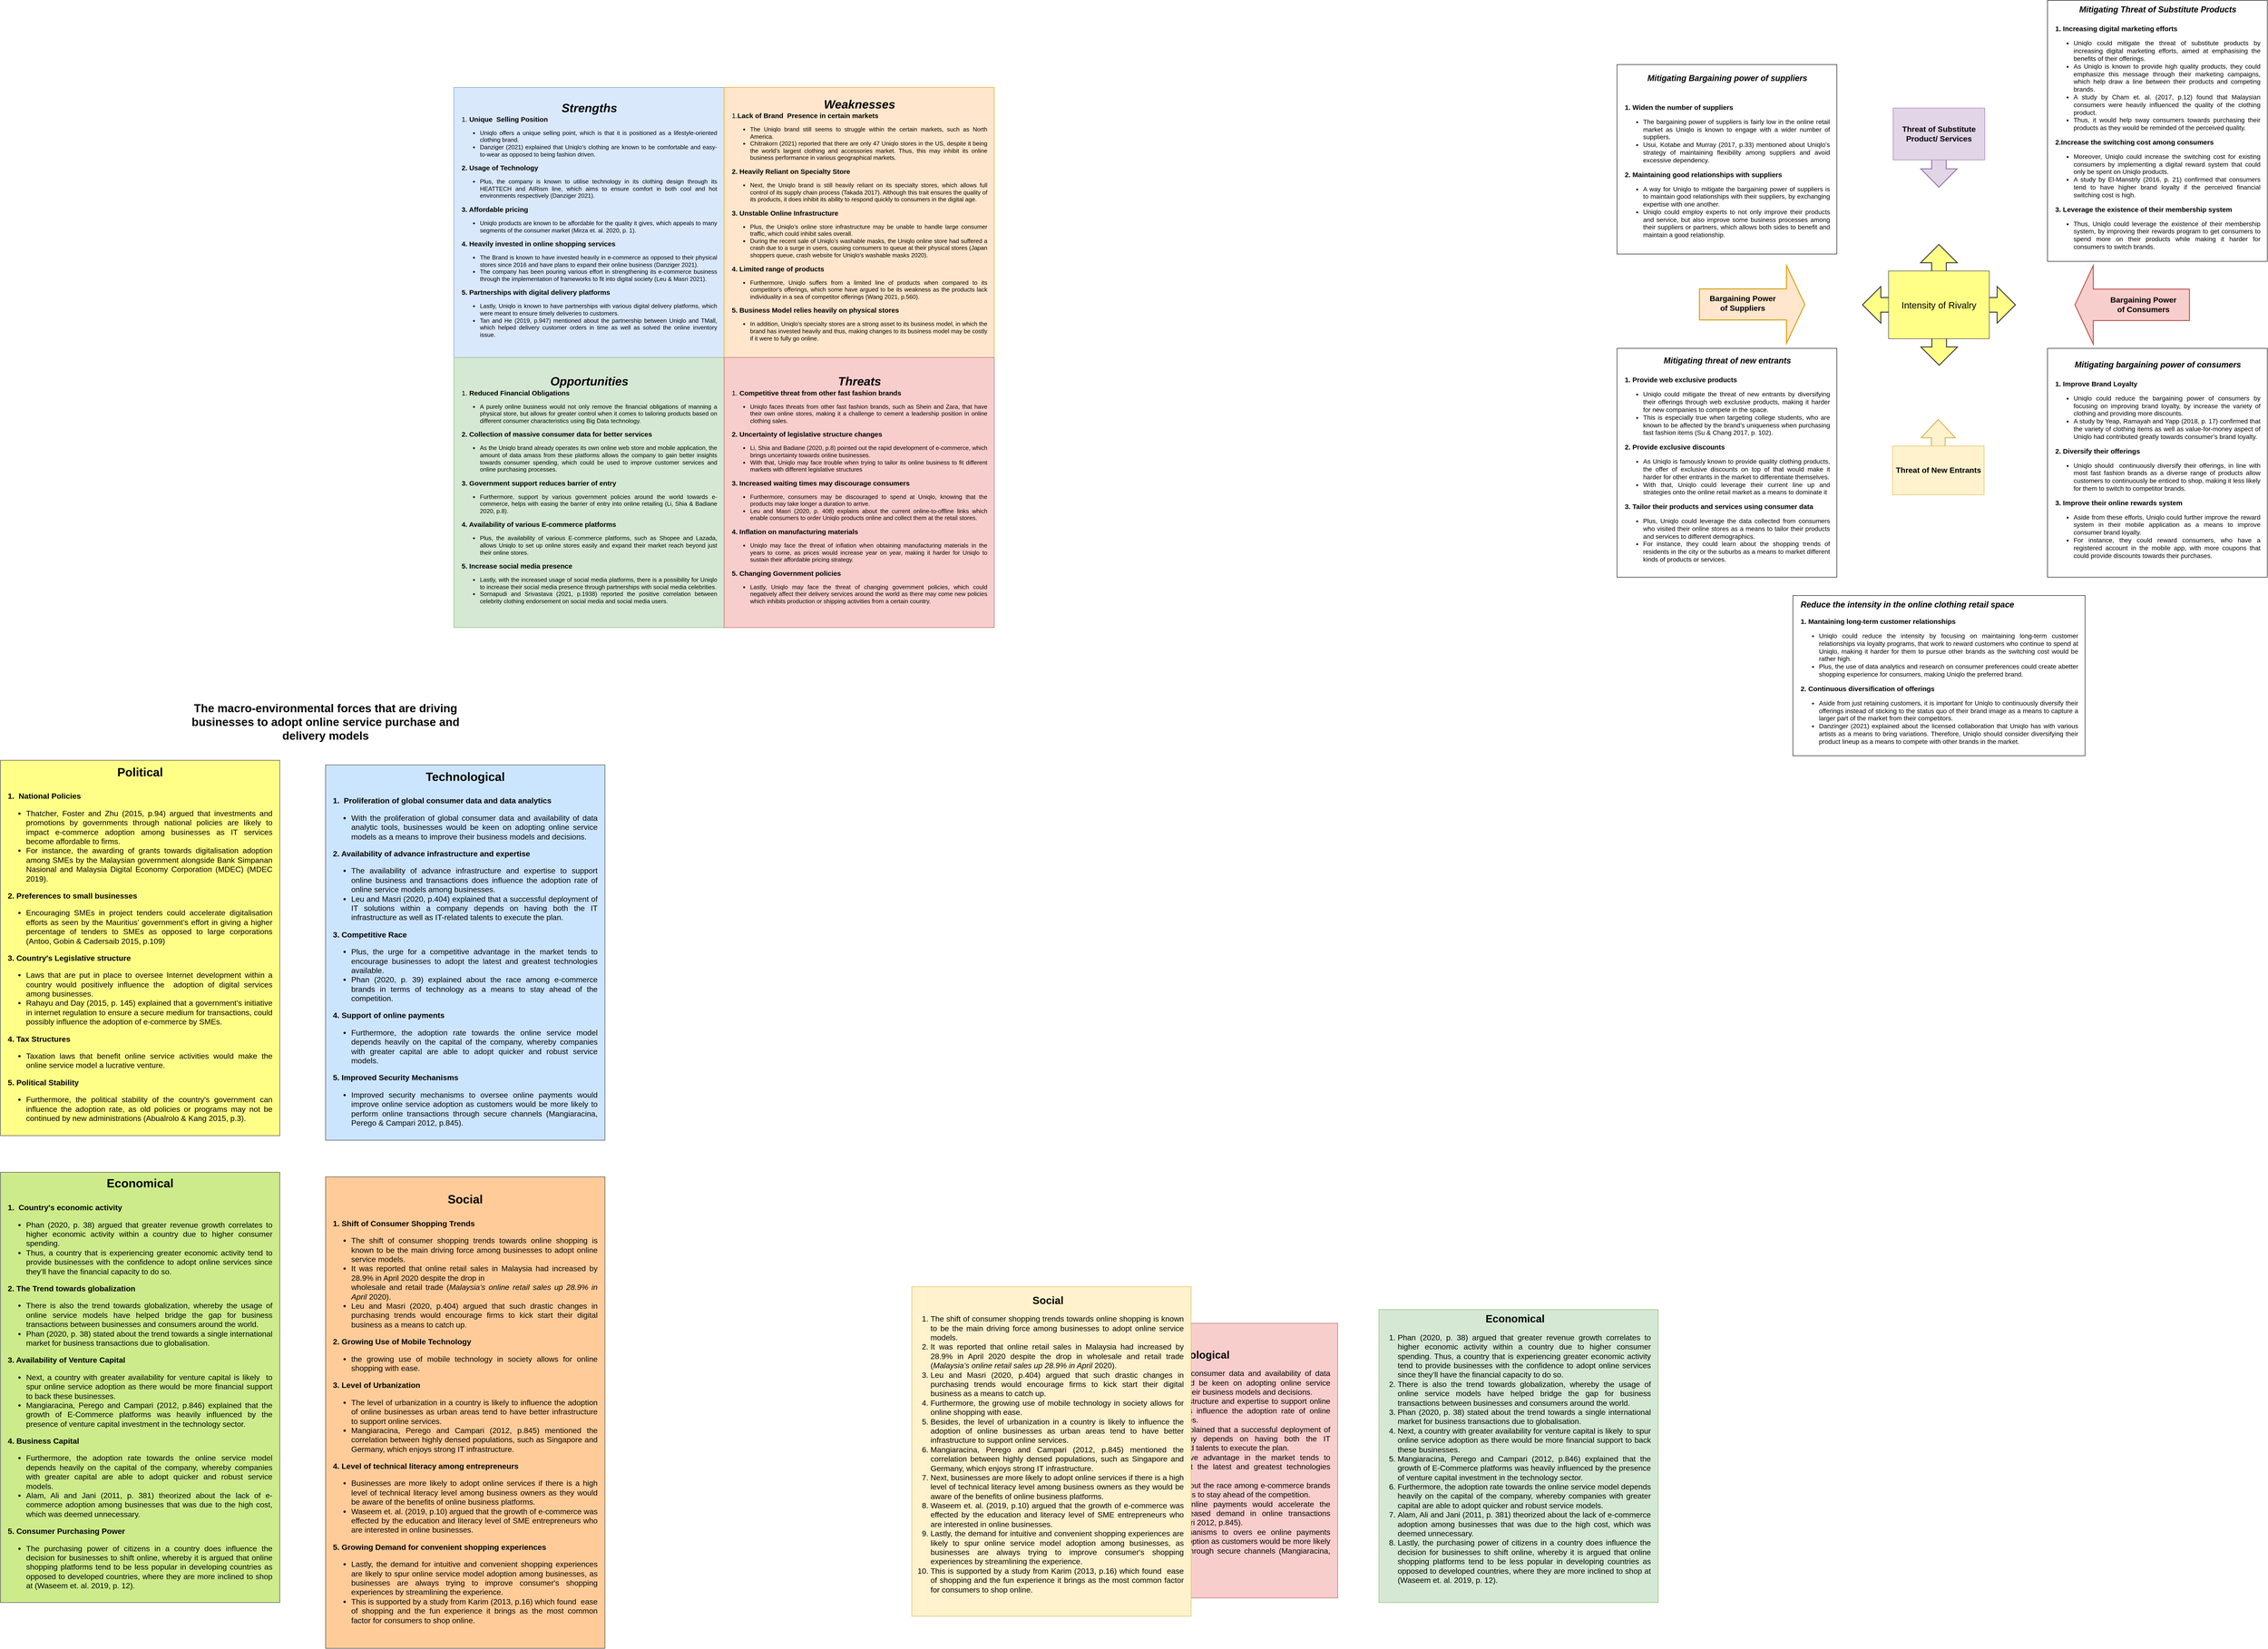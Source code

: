 <mxfile version="15.4.3" type="github">
  <diagram id="UJVtRwwvK5uKVyhLd9jK" name="Page-1">
    <mxGraphModel dx="6718" dy="2596" grid="1" gridSize="10" guides="1" tooltips="1" connect="1" arrows="1" fold="1" page="1" pageScale="1" pageWidth="1169" pageHeight="827" math="0" shadow="0">
      <root>
        <mxCell id="0" />
        <mxCell id="1" parent="0" />
        <mxCell id="DPGvxR9k1o3TNHnTCT3K-7" value="&lt;font style=&quot;font-size: 25px&quot;&gt;&lt;b&gt;&lt;font style=&quot;font-size: 25px&quot;&gt;The macro-environmental forces that are driving businesses to adopt online service purchase and delivery models&lt;/font&gt;&lt;/b&gt;&lt;/font&gt;" style="text;html=1;strokeColor=none;fillColor=none;align=center;verticalAlign=middle;whiteSpace=wrap;rounded=0;" parent="1" vertex="1">
          <mxGeometry x="-1910" y="1730" width="620" height="150" as="geometry" />
        </mxCell>
        <mxCell id="IZx-ZiuW3YyfbtK3Tfff-4" value="&lt;div style=&quot;font-size: 23px&quot; align=&quot;center&quot;&gt;&lt;font style=&quot;font-size: 23px&quot;&gt;&lt;b&gt;&lt;font style=&quot;font-size: 23px&quot;&gt;Technological&lt;/font&gt;&lt;/b&gt;&lt;br&gt;&lt;/font&gt;&lt;/div&gt;&lt;div style=&quot;font-size: 17px&quot; align=&quot;justify&quot;&gt;&lt;ol&gt;&lt;li&gt;With the proliferation of global consumer data and availability of data analytic tools, businesses would be keen on adopting online service models as a means to improve their business models and decisions. &lt;/li&gt;&lt;li&gt;The availability of advance infrastructure and expertise to support online business and transactions does influence the adoption rate of online service models among businesses. &lt;/li&gt;&lt;li&gt;Leu and Masri (2020, p.404) explained that a successful deployment of IT solutions within a company depends on having both the IT infrastructure as well as IT-related talents to execute the plan.&lt;/li&gt;&lt;li&gt;Plus, the urge for a competitive advantage in the market tends to encourage businesses to adopt the latest and greatest technologies available. &lt;/li&gt;&lt;li&gt;Phan (2020, p. 39) explained about the race among e-commerce brands in terms of technology as a means to stay ahead of the competition.&lt;/li&gt;&lt;li&gt;Furthermore, the support of online payments would accelerate the adoption rate due to an increased demand in online transactions (Mangiaracina, Perego &amp;amp; Campari 2012, p.845).&lt;/li&gt;&lt;li&gt;Moreover, better security mechanisms to overs ee online payments would improve online service adoption as customers would be more likely to perform online transactions through secure channels (Mangiaracina, Perego &amp;amp; Campari 2012, p.845).&lt;br&gt;&lt;/li&gt;&lt;/ol&gt;&lt;/div&gt;" style="rounded=0;whiteSpace=wrap;html=1;align=center;fillColor=#f8cecc;strokeColor=#b85450;spacingRight=15;" parent="1" vertex="1">
          <mxGeometry y="3120" width="610" height="600" as="geometry" />
        </mxCell>
        <mxCell id="IZx-ZiuW3YyfbtK3Tfff-5" value="&lt;div align=&quot;center&quot;&gt;&lt;b style=&quot;font-size: 23px&quot;&gt;&lt;font style=&quot;font-size: 23px&quot;&gt;Economical&lt;br&gt;&lt;/font&gt;&lt;/b&gt;&lt;/div&gt;&lt;div style=&quot;font-size: 17px&quot; align=&quot;justify&quot;&gt;&lt;ol&gt;&lt;li&gt;&lt;font style=&quot;font-size: 17px&quot;&gt;&lt;span&gt;Phan (2020, p. 38) argued that greater revenue growth correlates to higher economic activity within a country due to higher consumer spending. Thus, a country that is experiencing greater economic activity tend to provide businesses with the confidence to adopt online services since they’ll have the financial capacity to do so.&amp;nbsp; &lt;br&gt;&lt;/span&gt;&lt;/font&gt;&lt;/li&gt;&lt;li&gt;&lt;font style=&quot;font-size: 17px&quot;&gt;&lt;span&gt;There is also the trend towards globalization, whereby the usage of online service models have helped bridge the gap for business transactions between businesses and consumers around the world.&amp;nbsp;&lt;/span&gt;&lt;/font&gt;&lt;/li&gt;&lt;li&gt;&lt;font style=&quot;font-size: 17px&quot;&gt;&lt;span&gt;&lt;font style=&quot;font-size: 17px&quot;&gt;Phan (2020, p. 38) stated about the trend towards a single international market for business transactions due to globalisation.&amp;nbsp;&lt;/font&gt;&lt;/span&gt;&lt;/font&gt;&lt;/li&gt;&lt;li&gt;&lt;font style=&quot;font-size: 17px&quot;&gt;&lt;span&gt;&lt;font style=&quot;font-size: 17px&quot;&gt;Next, a country with greater availability for venture capital is likely&amp;nbsp; to spur online service adoption as there would be more financial support to back these businesses. &lt;br&gt;&lt;/font&gt;&lt;/span&gt;&lt;/font&gt;&lt;/li&gt;&lt;li&gt;&lt;font style=&quot;font-size: 17px&quot;&gt;&lt;span&gt;&lt;font style=&quot;font-size: 17px&quot;&gt;Mangiaracina, Perego and Campari (2012, p.846) explained that the growth of E-Commerce platforms was heavily influenced by the presence of venture capital investment in the technology sector.&lt;/font&gt;&lt;/span&gt;&lt;/font&gt;&lt;/li&gt;&lt;li&gt;&lt;font style=&quot;font-size: 17px&quot;&gt;&lt;span&gt;&lt;font style=&quot;font-size: 17px&quot;&gt;Furthermore, the adoption rate towards the online service model depends heavily on the capital of the company, whereby companies with greater capital are able to adopt quicker and robust service models.&lt;/font&gt;&lt;/span&gt;&lt;/font&gt;&lt;/li&gt;&lt;li&gt;&lt;font style=&quot;font-size: 17px&quot;&gt;&lt;span&gt;&lt;font style=&quot;font-size: 17px&quot;&gt;Alam, Ali and Jani (2011, p. 381) theorized about the lack of e-commerce adoption among businesses that was due to the high cost, which was deemed unnecessary.&lt;/font&gt;&lt;/span&gt;&lt;/font&gt;&lt;/li&gt;&lt;li&gt;&lt;font style=&quot;font-size: 17px&quot;&gt;&lt;span&gt;&lt;font style=&quot;font-size: 17px&quot;&gt;Lastly, the purchasing power of citizens in a country does influence the decision for businesses to shift online, whereby it is argued that online shopping platforms tend to be less popular in developing countries as opposed to developed countries, where they are more inclined to shop at (Waseem et. al. 2019, p. 12).&lt;br&gt;&lt;/font&gt;&lt;/span&gt;&lt;/font&gt;&lt;/li&gt;&lt;/ol&gt;&lt;/div&gt;&lt;div align=&quot;justify&quot;&gt;&lt;br&gt;&lt;/div&gt;" style="rounded=0;whiteSpace=wrap;html=1;align=center;fillColor=#d5e8d4;strokeColor=#82b366;spacingRight=15;" parent="1" vertex="1">
          <mxGeometry x="700" y="3090" width="610" height="640" as="geometry" />
        </mxCell>
        <mxCell id="IZx-ZiuW3YyfbtK3Tfff-7" value="&lt;div align=&quot;center&quot;&gt;&lt;b style=&quot;font-size: 23px&quot;&gt;&lt;font style=&quot;font-size: 23px&quot;&gt;Social &lt;br&gt;&lt;/font&gt;&lt;/b&gt;&lt;/div&gt;&lt;div style=&quot;font-size: 17px&quot; align=&quot;justify&quot;&gt;&lt;ol&gt;&lt;li&gt;The shift of consumer shopping trends towards online shopping is known to be the main driving force among businesses to adopt online service models. &lt;/li&gt;&lt;li&gt;It was reported that online retail sales in Malaysia had increased by 28.9% in April 2020 despite the drop in wholesale and retail trade (&lt;i&gt;Malaysia’s online retail sales up 28.9% in April&lt;/i&gt; 2020). &lt;/li&gt;&lt;li&gt;Leu and Masri (2020, p.404) argued that such drastic changes in purchasing trends would encourage firms to kick start their digital business as a means to catch up. &lt;/li&gt;&lt;li&gt;Furthermore, the growing use of mobile technology in society allows for online shopping with ease.&lt;/li&gt;&lt;li&gt;Besides, the level of urbanization in a country is likely to influence the adoption of online businesses as urban areas tend to have better infrastructure to support online services.&lt;/li&gt;&lt;li&gt;Mangiaracina, Perego and Campari (2012, p.845) mentioned the correlation between highly densed populations, such as Singapore and Germany, which enjoys strong IT infrastructure.&lt;/li&gt;&lt;li&gt;Next, businesses are more likely to adopt online services if there is a high level of technical literacy level among business owners as they would be aware of the benefits of online business platforms.&lt;/li&gt;&lt;li&gt;Waseem et. al. (2019, p.10) argued that the growth of e-commerce was effected by the education and literacy level of SME entrepreneurs who are interested in online businesses.&lt;/li&gt;&lt;li&gt;Lastly, the demand for intuitive and convenient shopping experiences are likely to spur online service model adoption among businesses, as businesses are always trying to improve consumer&#39;s shopping experiences by streamlining the experience.&lt;/li&gt;&lt;li&gt;This is supported by a study from Karim (2013, p.16) which found&amp;nbsp; ease of shopping and the fun experience it brings as the most common factor for consumers to shop online.&lt;br&gt;&lt;/li&gt;&lt;/ol&gt;&lt;/div&gt;&lt;div align=&quot;justify&quot;&gt;&lt;br&gt;&lt;/div&gt;" style="rounded=0;whiteSpace=wrap;html=1;align=center;fillColor=#fff2cc;strokeColor=#d6b656;verticalAlign=middle;spacingRight=15;" parent="1" vertex="1">
          <mxGeometry x="-320" y="3040" width="610" height="720" as="geometry" />
        </mxCell>
        <mxCell id="IZx-ZiuW3YyfbtK3Tfff-62" value="&lt;div align=&quot;center&quot;&gt;&lt;b&gt;&lt;i&gt;&lt;font style=&quot;font-size: 12px&quot; size=&quot;1&quot;&gt;&lt;span style=&quot;font-size: 18px&quot;&gt;Mitigating Threat of Substitute Products&lt;/span&gt;&lt;/font&gt;&lt;/i&gt;&lt;/b&gt;&lt;/div&gt;&lt;div align=&quot;center&quot;&gt;&lt;b&gt;&lt;i&gt;&lt;font style=&quot;font-size: 12px&quot; size=&quot;1&quot;&gt;&lt;span style=&quot;font-size: 18px&quot;&gt;&lt;br&gt;&lt;/span&gt;&lt;/font&gt;&lt;/i&gt;&lt;/b&gt;&lt;/div&gt;&lt;div style=&quot;font-size: 14px&quot; align=&quot;justify&quot;&gt;&lt;b&gt;&lt;font style=&quot;font-size: 15px&quot;&gt;1. Increasing digital marketing efforts&lt;/font&gt;&lt;/b&gt;&lt;/div&gt;&lt;div style=&quot;font-size: 14px&quot; align=&quot;justify&quot;&gt;&lt;ul&gt;&lt;li&gt;&lt;font style=&quot;font-size: 14px&quot;&gt;Uniqlo could mitigate the threat of substitute products by increasing digital marketing efforts, aimed at emphasising the benefits of their offerings. &lt;br&gt;&lt;/font&gt;&lt;/li&gt;&lt;li&gt;&lt;font style=&quot;font-size: 14px&quot;&gt;As Uniqlo is known to provide high quality products, they could emphasize this message through their marketing campaigns, which help draw a line between their products and competing brands. &lt;/font&gt;&lt;/li&gt;&lt;li&gt;&lt;font style=&quot;font-size: 14px&quot;&gt;A study by Cham et. al. (2017, p.12) found that Malaysian consumers were heavily influenced the quality of the clothing product. &lt;br&gt;&lt;/font&gt;&lt;/li&gt;&lt;li&gt;&lt;font style=&quot;font-size: 14px&quot;&gt;Thus, it would help sway consumers towards purchasing their products as they would be reminded of the perceived quality. &lt;br&gt;&lt;/font&gt;&lt;/li&gt;&lt;/ul&gt;&lt;/div&gt;&lt;div style=&quot;font-size: 14px&quot; align=&quot;justify&quot;&gt;&lt;b&gt;&lt;font style=&quot;font-size: 15px&quot;&gt;2.Increase the switching cost among consumers&lt;/font&gt;&lt;/b&gt;&lt;/div&gt;&lt;div style=&quot;font-size: 14px&quot; align=&quot;justify&quot;&gt;&lt;ul&gt;&lt;li&gt;Moreover, Uniqlo could increase the switching cost for existing consumers by implementing a digital reward system that could only be spent on Uniqlo products.&lt;/li&gt;&lt;li&gt;A study by El-Manstrly (2016, p. 21) confirmed that consumers tend to have higher brand loyalty if the perceived financial switching cost is high. &lt;br&gt;&lt;/li&gt;&lt;/ul&gt;&lt;/div&gt;&lt;div style=&quot;font-size: 14px&quot; align=&quot;justify&quot;&gt;&lt;b&gt;&lt;font style=&quot;font-size: 15px&quot;&gt;3. Leverage the existence of their membership system&lt;/font&gt;&lt;/b&gt;&lt;/div&gt;&lt;div style=&quot;font-size: 14px&quot; align=&quot;justify&quot;&gt;&lt;ul&gt;&lt;li&gt;Thus, Uniqlo could leverage the existence of their membership system, by improving their rewards program to get consumers to spend more on their products while making it harder for consumers to switch brands.&lt;br&gt;&lt;/li&gt;&lt;/ul&gt;&lt;/div&gt;" style="rounded=0;whiteSpace=wrap;html=1;align=left;spacingRight=15;spacingLeft=15;" parent="1" vertex="1">
          <mxGeometry x="2160" y="230" width="480" height="570" as="geometry" />
        </mxCell>
        <mxCell id="IZx-ZiuW3YyfbtK3Tfff-70" value="" style="group" parent="1" vertex="1" connectable="0">
          <mxGeometry x="1823" y="465" width="200" height="170" as="geometry" />
        </mxCell>
        <mxCell id="IZx-ZiuW3YyfbtK3Tfff-39" value="" style="verticalLabelPosition=bottom;verticalAlign=top;html=1;strokeWidth=2;shape=mxgraph.arrows2.arrow;dy=0.6;dx=40;notch=0;rotation=90;fillColor=#e1d5e7;strokeColor=#9673a6;" parent="IZx-ZiuW3YyfbtK3Tfff-70" vertex="1">
          <mxGeometry x="68.75" y="102" width="62.5" height="79.333" as="geometry" />
        </mxCell>
        <mxCell id="IZx-ZiuW3YyfbtK3Tfff-40" value="&lt;b&gt;&lt;font style=&quot;font-size: 17px&quot;&gt;Threat of Substitute Product/ Services&lt;/font&gt;&lt;/b&gt;" style="rounded=0;whiteSpace=wrap;html=1;fillColor=#e1d5e7;strokeColor=#9673a6;" parent="IZx-ZiuW3YyfbtK3Tfff-70" vertex="1">
          <mxGeometry width="200" height="113.333" as="geometry" />
        </mxCell>
        <mxCell id="IZx-ZiuW3YyfbtK3Tfff-71" value="" style="group;rotation=-180;" parent="1" vertex="1" connectable="0">
          <mxGeometry x="1811.5" y="1130" width="223" height="180" as="geometry" />
        </mxCell>
        <mxCell id="h1P-b4SptlQCspGK-LaU-5" value="" style="group" parent="IZx-ZiuW3YyfbtK3Tfff-71" vertex="1" connectable="0">
          <mxGeometry x="10" y="20" width="200" height="160" as="geometry" />
        </mxCell>
        <mxCell id="IZx-ZiuW3YyfbtK3Tfff-72" value="" style="verticalLabelPosition=bottom;verticalAlign=top;html=1;strokeWidth=2;shape=mxgraph.arrows2.arrow;dy=0.6;dx=40;notch=0;rotation=-90;fillColor=#fff2cc;strokeColor=#d6b656;" parent="h1P-b4SptlQCspGK-LaU-5" vertex="1">
          <mxGeometry x="68.75" y="-10.667" width="62.5" height="74.667" as="geometry" />
        </mxCell>
        <mxCell id="IZx-ZiuW3YyfbtK3Tfff-73" value="&lt;b&gt;&lt;font style=&quot;font-size: 17px&quot;&gt;Threat of New Entrants&lt;/font&gt;&lt;/b&gt;" style="rounded=0;whiteSpace=wrap;html=1;rotation=0;fillColor=#fff2cc;strokeColor=#d6b656;" parent="h1P-b4SptlQCspGK-LaU-5" vertex="1">
          <mxGeometry y="53.333" width="200" height="106.667" as="geometry" />
        </mxCell>
        <mxCell id="IZx-ZiuW3YyfbtK3Tfff-77" value="" style="group" parent="1" vertex="1" connectable="0">
          <mxGeometry x="1756" y="763" width="334" height="264" as="geometry" />
        </mxCell>
        <mxCell id="IZx-ZiuW3YyfbtK3Tfff-67" value="" style="verticalLabelPosition=bottom;verticalAlign=top;html=1;strokeWidth=2;shape=mxgraph.arrows2.arrow;dy=0.6;dx=40;notch=0;rotation=-180;fillColor=#ffff88;strokeColor=#36393d;" parent="IZx-ZiuW3YyfbtK3Tfff-77" vertex="1">
          <mxGeometry y="92" width="104" height="80" as="geometry" />
        </mxCell>
        <mxCell id="IZx-ZiuW3YyfbtK3Tfff-66" value="" style="verticalLabelPosition=bottom;verticalAlign=top;html=1;strokeWidth=2;shape=mxgraph.arrows2.arrow;dy=0.6;dx=40;notch=0;rotation=-90;fillColor=#ffff88;strokeColor=#36393d;" parent="IZx-ZiuW3YyfbtK3Tfff-77" vertex="1">
          <mxGeometry x="115" y="12" width="104" height="80" as="geometry" />
        </mxCell>
        <mxCell id="IZx-ZiuW3YyfbtK3Tfff-65" value="" style="verticalLabelPosition=bottom;verticalAlign=top;html=1;strokeWidth=2;shape=mxgraph.arrows2.arrow;dy=0.6;dx=40;notch=0;rotation=0;fillColor=#ffff88;strokeColor=#36393d;" parent="IZx-ZiuW3YyfbtK3Tfff-77" vertex="1">
          <mxGeometry x="230" y="92" width="104" height="80" as="geometry" />
        </mxCell>
        <mxCell id="IZx-ZiuW3YyfbtK3Tfff-58" value="" style="verticalLabelPosition=bottom;verticalAlign=top;html=1;strokeWidth=2;shape=mxgraph.arrows2.arrow;dy=0.6;dx=40;notch=0;rotation=90;fillColor=#ffff88;strokeColor=#36393d;" parent="IZx-ZiuW3YyfbtK3Tfff-77" vertex="1">
          <mxGeometry x="115.5" y="172" width="104" height="80" as="geometry" />
        </mxCell>
        <mxCell id="IZx-ZiuW3YyfbtK3Tfff-38" value="&lt;font style=&quot;font-size: 20px&quot;&gt;Intensity of Rivalry&lt;/font&gt;" style="rounded=0;whiteSpace=wrap;html=1;fillColor=#ffff88;strokeColor=#36393d;" parent="IZx-ZiuW3YyfbtK3Tfff-77" vertex="1">
          <mxGeometry x="57" y="58" width="220" height="148" as="geometry" />
        </mxCell>
        <mxCell id="IZx-ZiuW3YyfbtK3Tfff-80" value="" style="group;" parent="1" vertex="1" connectable="0">
          <mxGeometry x="1400" y="809.06" width="240" height="170.62" as="geometry" />
        </mxCell>
        <mxCell id="IZx-ZiuW3YyfbtK3Tfff-37" value="" style="verticalLabelPosition=bottom;verticalAlign=top;html=1;strokeWidth=2;shape=mxgraph.arrows2.arrow;dy=0.6;dx=40;notch=0;fillColor=#ffe6cc;strokeColor=#d79b00;" parent="IZx-ZiuW3YyfbtK3Tfff-80" vertex="1">
          <mxGeometry width="230" height="170" as="geometry" />
        </mxCell>
        <mxCell id="IZx-ZiuW3YyfbtK3Tfff-46" value="&lt;b&gt;&lt;font style=&quot;font-size: 17px&quot;&gt;Bargaining Power of Suppliers&lt;/font&gt;&lt;/b&gt;" style="text;html=1;strokeColor=none;fillColor=none;align=center;verticalAlign=middle;whiteSpace=wrap;rounded=0;" parent="IZx-ZiuW3YyfbtK3Tfff-80" vertex="1">
          <mxGeometry x="19.17" y="69.55" width="150.83" height="27.14" as="geometry" />
        </mxCell>
        <mxCell id="IZx-ZiuW3YyfbtK3Tfff-90" value="&lt;i&gt;&lt;font style=&quot;font-size: 12px&quot;&gt;&lt;font size=&quot;1&quot;&gt;&lt;b style=&quot;font-size: 18px&quot;&gt;Reduce the intensity in the online clothing retail space&lt;/b&gt;&lt;/font&gt;&lt;/font&gt;&lt;/i&gt;&lt;br&gt;&lt;div style=&quot;font-size: 14px&quot; align=&quot;justify&quot;&gt;&lt;br&gt;&lt;/div&gt;&lt;div style=&quot;font-size: 14px&quot; align=&quot;justify&quot;&gt;&lt;font size=&quot;1&quot;&gt;&lt;b style=&quot;font-size: 15px&quot;&gt;1. Mantaining long-term customer relationships&lt;/b&gt;&lt;/font&gt;&lt;/div&gt;&lt;div style=&quot;font-size: 14px&quot; align=&quot;justify&quot;&gt;&lt;ul&gt;&lt;li&gt;Uniqlo could reduce the intensity by focusing on maintaining long-term customer relationships via loyalty programs, that work to reward customers who continue to spend at Uniqlo, making it harder for them to pursue other brands as the switching cost would be rather high.&lt;/li&gt;&lt;li&gt;Plus, the use of data analytics and research on consumer preferences could create abetter shopping experience for consumers, making Uniqlo the preferred brand.&lt;br&gt;&lt;/li&gt;&lt;/ul&gt;&lt;/div&gt;&lt;div style=&quot;font-size: 15px&quot; align=&quot;justify&quot;&gt;&lt;b&gt;2. Continuous diversification of offerings&lt;/b&gt;&lt;font style=&quot;font-size: 15px&quot;&gt;&lt;span&gt;&lt;br&gt;&lt;/span&gt;&lt;/font&gt;&lt;/div&gt;&lt;div style=&quot;font-size: 14px&quot; align=&quot;justify&quot;&gt;&lt;ul&gt;&lt;li&gt;&lt;font style=&quot;font-size: 14px&quot;&gt;&lt;span&gt;Aside from just retaining customers, it is important for Uniqlo to continuously diversify their offerings instead of sticking to the status quo of their brand image as a means to capture a larger part of the market from their competitors. &lt;/span&gt;&lt;/font&gt;&lt;/li&gt;&lt;li&gt;&lt;font style=&quot;font-size: 14px&quot;&gt;&lt;span&gt;&lt;font style=&quot;font-size: 14px&quot;&gt;&lt;span&gt;Danzinger (2021) explained about the licensed collaboration that Uniqlo has with various artists as a means to bring variations. Therefore, Uniqlo should consider diversifying their product lineup as a means to compete with other brands in the market.&lt;/span&gt;&lt;/font&gt;&lt;/span&gt;&lt;/font&gt;&lt;/li&gt;&lt;/ul&gt;&lt;/div&gt;" style="rounded=0;whiteSpace=wrap;html=1;align=left;spacingRight=15;spacingLeft=15;" parent="1" vertex="1">
          <mxGeometry x="1604" y="1530" width="638" height="350" as="geometry" />
        </mxCell>
        <mxCell id="h1P-b4SptlQCspGK-LaU-4" value="" style="group" parent="1" vertex="1" connectable="0">
          <mxGeometry x="2220.002" y="809.062" width="250" height="171.88" as="geometry" />
        </mxCell>
        <mxCell id="IZx-ZiuW3YyfbtK3Tfff-82" value="" style="verticalLabelPosition=bottom;verticalAlign=top;html=1;strokeWidth=2;shape=mxgraph.arrows2.arrow;dy=0.6;dx=40;notch=0;rotation=-180;fillColor=#f8cecc;strokeColor=#b85450;" parent="h1P-b4SptlQCspGK-LaU-4" vertex="1">
          <mxGeometry width="250" height="171.88" as="geometry" />
        </mxCell>
        <mxCell id="IZx-ZiuW3YyfbtK3Tfff-83" value="&lt;b&gt;&lt;font style=&quot;font-size: 17px&quot;&gt;Bargaining Power of Consumers&lt;/font&gt;&lt;/b&gt;" style="text;html=1;strokeColor=none;fillColor=none;align=center;verticalAlign=middle;whiteSpace=wrap;rounded=0;rotation=0;" parent="h1P-b4SptlQCspGK-LaU-4" vertex="1">
          <mxGeometry x="70" y="71.56" width="159.17" height="28.06" as="geometry" />
        </mxCell>
        <mxCell id="RI5SfNiTsbT4uMfKhP2q-5" value="&lt;div style=&quot;font-size: 17px&quot;&gt;&lt;font style=&quot;font-size: 23px&quot; size=&quot;1&quot;&gt;&lt;b style=&quot;font-size: 26px&quot;&gt;Social&lt;/b&gt;&lt;/font&gt;&lt;/div&gt;&lt;div style=&quot;font-size: 17px&quot;&gt;&lt;font style=&quot;font-size: 23px&quot;&gt;&lt;b&gt;&lt;br&gt;&lt;/b&gt;&lt;/font&gt;&lt;div align=&quot;justify&quot;&gt;&lt;b&gt;1. Shift of Consumer Shopping Trends&lt;/b&gt;&lt;/div&gt;&lt;div align=&quot;justify&quot;&gt;&lt;ul&gt;&lt;li&gt;The shift of consumer shopping trends towards online shopping is known to be the main driving force among businesses to adopt online service models. &lt;/li&gt;&lt;li&gt;It was reported that online retail sales in Malaysia had increased by 28.9% in April 2020 despite the drop in &lt;br&gt;wholesale and retail trade (&lt;i&gt;Malaysia’s online retail sales up 28.9% in April&lt;/i&gt; 2020). &lt;/li&gt;&lt;li&gt;Leu and Masri (2020, p.404) argued that such drastic changes in purchasing trends would encourage firms to kick start their digital business as a means to catch up. &lt;/li&gt;&lt;/ul&gt;&lt;/div&gt;&lt;div align=&quot;justify&quot;&gt;&lt;b&gt;2. Growing Use of Mobile Technology&lt;/b&gt;&lt;/div&gt;&lt;div align=&quot;justify&quot;&gt;&lt;ul&gt;&lt;li&gt; the growing use of mobile technology in society allows for online shopping with ease.&lt;/li&gt;&lt;/ul&gt;&lt;/div&gt;&lt;div align=&quot;justify&quot;&gt;&lt;b&gt;3. Level of Urbanization&lt;/b&gt;&lt;/div&gt;&lt;div align=&quot;justify&quot;&gt;&lt;ul&gt;&lt;li&gt; The level of urbanization in a country is likely to influence the adoption of online businesses as urban areas tend to have better infrastructure to support online services.&lt;/li&gt;&lt;li&gt;Mangiaracina, Perego and Campari (2012, p.845) mentioned the correlation between highly densed populations, such as Singapore and Germany, which enjoys strong IT infrastructure.&lt;/li&gt;&lt;/ul&gt;&lt;/div&gt;&lt;div align=&quot;justify&quot;&gt;&lt;b&gt;4. Level of technical literacy among entrepreneurs&lt;/b&gt;&lt;/div&gt;&lt;div align=&quot;justify&quot;&gt;&lt;ul&gt;&lt;li&gt; Businesses are more likely to adopt online services if there is a high level of technical literacy level among business owners as they would be aware of the benefits of online business platforms.&lt;/li&gt;&lt;li&gt;Waseem et. al. (2019, p.10) argued that the growth of e-commerce was effected by the education and literacy level of SME entrepreneurs who are interested in online businesses.&lt;/li&gt;&lt;/ul&gt;&lt;/div&gt;&lt;div align=&quot;justify&quot;&gt;&lt;b&gt;5. Growing Demand for convenient shopping experiences&lt;/b&gt;&lt;/div&gt;&lt;div align=&quot;justify&quot;&gt;&lt;ul&gt;&lt;li&gt;Lastly, the demand for intuitive and convenient shopping experiences are likely to spur online service model adoption among businesses, as businesses are always trying to improve consumer&#39;s shopping experiences by streamlining the experience.&lt;/li&gt;&lt;li&gt;This is supported by a study from Karim (2013, p.16) which found&amp;nbsp; ease of shopping and the fun experience it brings as the most common factor for consumers to shop online.&lt;/li&gt;&lt;/ul&gt;&lt;/div&gt;&lt;/div&gt;" style="rounded=0;whiteSpace=wrap;html=1;align=center;fillColor=#ffcc99;strokeColor=#36393d;spacingRight=15;shadow=0;sketch=0;glass=0;spacingLeft=15;" vertex="1" parent="1">
          <mxGeometry x="-1600" y="2800" width="610" height="1030" as="geometry" />
        </mxCell>
        <mxCell id="RI5SfNiTsbT4uMfKhP2q-6" value="&lt;div style=&quot;font-size: 17px&quot;&gt;&lt;font style=&quot;font-size: 23px&quot; size=&quot;1&quot;&gt;&lt;b style=&quot;font-size: 26px&quot;&gt;Political&lt;/b&gt;&lt;/font&gt;&lt;/div&gt;&lt;div style=&quot;font-size: 17px&quot;&gt;&lt;font style=&quot;font-size: 23px&quot;&gt;&lt;b&gt;&lt;br&gt;&lt;/b&gt;&lt;/font&gt;&lt;div align=&quot;justify&quot;&gt;&lt;b&gt;1.&amp;nbsp;&lt;/b&gt;&lt;font style=&quot;font-size: 17px&quot;&gt; &lt;b&gt;National Policies&lt;/b&gt;&lt;/font&gt;&lt;/div&gt;&lt;div align=&quot;justify&quot;&gt;&lt;ul&gt;&lt;li&gt;&lt;font style=&quot;font-size: 17px&quot;&gt;&lt;font style=&quot;font-size: 17px&quot;&gt;Thatcher, Foster and Zhu (2015, p.94) argued that investments and promotions by governments through national policies are likely to impact e-commerce adoption among businesses as IT services become affordable to firms. &lt;/font&gt;&lt;/font&gt;&lt;/li&gt;&lt;li&gt;&lt;font style=&quot;font-size: 17px&quot;&gt;&lt;font style=&quot;font-size: 17px&quot;&gt;&lt;font style=&quot;font-size: 17px&quot;&gt;For instance, the awarding of grants towards digitalisation adoption among SMEs by the Malaysian government alongside Bank Simpanan Nasional and Malaysia Digital Economy Corporation (MDEC) (MDEC 2019). &lt;/font&gt;&lt;/font&gt;&lt;/font&gt;&lt;/li&gt;&lt;/ul&gt;&lt;/div&gt;&lt;div align=&quot;justify&quot;&gt;&lt;b&gt;2. &lt;/b&gt;&lt;b&gt;&lt;font style=&quot;font-size: 17px&quot;&gt;Preferences to small businesses&lt;/font&gt;&lt;font style=&quot;font-size: 17px&quot;&gt;&lt;br&gt;&lt;/font&gt;&lt;/b&gt;&lt;/div&gt;&lt;div align=&quot;justify&quot;&gt;&lt;ul&gt;&lt;li&gt;&lt;font style=&quot;font-size: 17px&quot;&gt;Encouraging SMEs in project tenders could accelerate digitalisation efforts as seen by the Mauritius’ government’s effort in giving a higher percentage of tenders to SMEs as opposed to large corporations (Antoo, Gobin &amp;amp; Cadersaib 2015, p.109)&lt;/font&gt;&lt;/li&gt;&lt;/ul&gt;&lt;/div&gt;&lt;div align=&quot;justify&quot;&gt;&lt;b&gt;3. &lt;/b&gt;&lt;b&gt;&lt;font style=&quot;font-size: 17px&quot;&gt;Country&#39;s Legislative structure&lt;/font&gt;&lt;/b&gt;&lt;/div&gt;&lt;div align=&quot;justify&quot;&gt;&lt;ul&gt;&lt;li&gt;&lt;font style=&quot;font-size: 17px&quot;&gt; Laws that are put in place to oversee Internet development within a country would positively influence the&amp;nbsp; adoption of digital services among businesses. &lt;br&gt;&lt;/font&gt;&lt;/li&gt;&lt;li&gt;&lt;font style=&quot;font-size: 17px&quot;&gt;Rahayu and Day (2015, p. 145) explained that a government’s initiative in internet regulation to ensure a secure medium for transactions, could possibly influence the adoption of e-commerce by SMEs. &lt;/font&gt;&lt;/li&gt;&lt;/ul&gt;&lt;/div&gt;&lt;div align=&quot;justify&quot;&gt;&lt;b&gt;4.&lt;/b&gt;&lt;b&gt;&lt;font style=&quot;font-size: 17px&quot;&gt; Tax Structures&lt;/font&gt;&lt;/b&gt;&lt;/div&gt;&lt;div align=&quot;justify&quot;&gt;&lt;ul&gt;&lt;li&gt;Taxation laws that benefit online service activities would make the online service model a lucrative venture.&lt;/li&gt;&lt;/ul&gt;&lt;/div&gt;&lt;div align=&quot;justify&quot;&gt;&lt;b&gt;5. &lt;/b&gt;&lt;b&gt;&lt;font style=&quot;font-size: 17px&quot;&gt;Political Stability&lt;/font&gt;&lt;/b&gt;&lt;/div&gt;&lt;div align=&quot;justify&quot;&gt;&lt;ul&gt;&lt;li&gt;&lt;font style=&quot;font-size: 17px&quot;&gt;&lt;font style=&quot;font-size: 17px&quot;&gt;Furthermore, the political stability of the country&#39;s government can influence the adoption rate, as old policies or programs may not be continued by new administrations (Abualrolo &amp;amp; Kang 2015, p.3).&lt;/font&gt;&lt;/font&gt;&lt;/li&gt;&lt;/ul&gt;&lt;/div&gt;&lt;/div&gt;" style="rounded=0;whiteSpace=wrap;html=1;align=center;fillColor=#ffff88;strokeColor=#36393d;spacingRight=15;shadow=0;sketch=0;glass=0;spacingLeft=15;" vertex="1" parent="1">
          <mxGeometry x="-2310" y="1890" width="610" height="820" as="geometry" />
        </mxCell>
        <mxCell id="RI5SfNiTsbT4uMfKhP2q-7" value="&lt;div style=&quot;font-size: 26px&quot;&gt;&lt;font style=&quot;font-size: 26px&quot;&gt;&lt;b&gt;Technological&lt;/b&gt;&lt;/font&gt;&lt;/div&gt;&lt;div style=&quot;font-size: 17px&quot;&gt;&lt;font style=&quot;font-size: 23px&quot;&gt;&lt;b&gt;&lt;br&gt;&lt;/b&gt;&lt;/font&gt;&lt;div align=&quot;justify&quot;&gt;&lt;b&gt;1.&amp;nbsp;&lt;font style=&quot;font-size: 17px&quot;&gt; &lt;/font&gt;Proliferation of global consumer data and data analytics&lt;/b&gt;&lt;/div&gt;&lt;div align=&quot;justify&quot;&gt;&lt;ul&gt;&lt;li&gt;With the proliferation of global consumer data and availability of data analytic tools, businesses would be keen on adopting online service models as a means to improve their business models and decisions.&lt;br&gt;&lt;/li&gt;&lt;/ul&gt;&lt;/div&gt;&lt;div align=&quot;justify&quot;&gt;&lt;b&gt;2. Availability of advance infrastructure and expertise&lt;/b&gt;&lt;/div&gt;&lt;div align=&quot;justify&quot;&gt;&lt;ul&gt;&lt;li&gt;&lt;font style=&quot;font-size: 17px&quot;&gt;The availability of advance infrastructure and expertise to support online business and transactions does influence the adoption rate of online service models among businesses.&lt;/font&gt;&lt;/li&gt;&lt;li&gt;&lt;font style=&quot;font-size: 17px&quot;&gt;Leu and Masri (2020, p.404) explained that a successful deployment of IT solutions within a company depends on having both the IT infrastructure as well as IT-related talents to execute the plan.&lt;/font&gt;&lt;/li&gt;&lt;/ul&gt;&lt;/div&gt;&lt;div align=&quot;justify&quot;&gt;&lt;b&gt;3. &lt;font style=&quot;font-size: 17px&quot;&gt;Competitive Race&lt;/font&gt;&lt;/b&gt;&lt;font style=&quot;font-size: 17px&quot;&gt;&lt;br&gt;&lt;/font&gt;&lt;/div&gt;&lt;div align=&quot;justify&quot;&gt;&lt;ul&gt;&lt;li&gt;Plus, the urge for a competitive advantage in the market tends to encourage businesses to adopt the latest and greatest technologies available.&lt;/li&gt;&lt;li&gt;Phan (2020, p. 39) explained about the race among e-commerce brands in terms of technology as a means to stay ahead of the competition.&lt;br&gt;&lt;/li&gt;&lt;/ul&gt;&lt;/div&gt;&lt;div align=&quot;justify&quot;&gt;&lt;b&gt;4.&lt;font style=&quot;font-size: 17px&quot;&gt; &lt;/font&gt;Support of online payments&lt;/b&gt;&lt;/div&gt;&lt;div align=&quot;justify&quot;&gt;&lt;ul&gt;&lt;li&gt;Furthermore, the adoption rate towards the online service model depends heavily on the capital of the company, whereby companies with greater capital are able to adopt quicker and robust service models.&lt;br&gt;&lt;/li&gt;&lt;/ul&gt;&lt;/div&gt;&lt;div align=&quot;justify&quot;&gt;&lt;b&gt;5. &lt;font style=&quot;font-size: 17px&quot;&gt;Improved Security Mechanisms&lt;/font&gt;&lt;/b&gt;&lt;/div&gt;&lt;div align=&quot;justify&quot;&gt;&lt;ul&gt;&lt;li&gt;Improved security mechanisms to oversee online payments would improve online service adoption as customers would be more likely to perform online transactions through secure channels (Mangiaracina, Perego &amp;amp; Campari 2012, p.845).&lt;br&gt;&lt;/li&gt;&lt;/ul&gt;&lt;/div&gt;&lt;/div&gt;" style="rounded=0;whiteSpace=wrap;html=1;align=center;fillColor=#cce5ff;strokeColor=#36393d;spacingRight=15;shadow=0;sketch=0;glass=0;spacingLeft=15;" vertex="1" parent="1">
          <mxGeometry x="-1600" y="1900" width="610" height="820" as="geometry" />
        </mxCell>
        <mxCell id="RI5SfNiTsbT4uMfKhP2q-8" value="&lt;div style=&quot;font-size: 17px&quot;&gt;&lt;font style=&quot;font-size: 23px&quot; size=&quot;1&quot;&gt;&lt;b style=&quot;font-size: 26px&quot;&gt;Economical&lt;/b&gt;&lt;/font&gt;&lt;/div&gt;&lt;div style=&quot;font-size: 17px&quot;&gt;&lt;font style=&quot;font-size: 23px&quot;&gt;&lt;b&gt;&lt;br&gt;&lt;/b&gt;&lt;/font&gt;&lt;div align=&quot;justify&quot;&gt;&lt;b&gt;1.&amp;nbsp;&lt;font style=&quot;font-size: 17px&quot;&gt; &lt;/font&gt;Country&#39;s economic activity&lt;/b&gt;&lt;/div&gt;&lt;div align=&quot;justify&quot;&gt;&lt;ul&gt;&lt;li&gt;Phan (2020, p. 38) argued that greater revenue growth correlates to higher economic activity within a country due to higher consumer spending.&lt;/li&gt;&lt;li&gt;Thus, a country that is experiencing greater economic activity tend to provide businesses with the confidence to adopt online services since they’ll have the financial capacity to do so.&amp;nbsp; &lt;br&gt;&lt;/li&gt;&lt;/ul&gt;&lt;/div&gt;&lt;div align=&quot;justify&quot;&gt;&lt;b&gt;2. The Trend towards globalization&lt;/b&gt;&lt;/div&gt;&lt;div align=&quot;justify&quot;&gt;&lt;ul&gt;&lt;li&gt;There is also the trend towards globalization, whereby the usage of online service models have helped bridge the gap for business transactions between businesses and consumers around the world. &lt;br&gt;&lt;/li&gt;&lt;li&gt;Phan (2020, p. 38) stated about the trend towards a single international market for business transactions due to globalisation. &lt;br&gt;&lt;/li&gt;&lt;/ul&gt;&lt;/div&gt;&lt;div align=&quot;justify&quot;&gt;&lt;b&gt;3. Availability of Venture Capital&lt;/b&gt;&lt;font style=&quot;font-size: 17px&quot;&gt;&lt;br&gt;&lt;/font&gt;&lt;/div&gt;&lt;div align=&quot;justify&quot;&gt;&lt;ul&gt;&lt;li&gt;Next, a country with greater availability for venture capital is likely&amp;nbsp; to spur online service adoption as there would be more financial support to back these businesses.&lt;/li&gt;&lt;li&gt;Mangiaracina, Perego and Campari (2012, p.846) explained that the growth of E-Commerce platforms was heavily influenced by the presence of venture capital investment in the technology sector.&lt;br&gt;&lt;/li&gt;&lt;/ul&gt;&lt;/div&gt;&lt;div align=&quot;justify&quot;&gt;&lt;b&gt;4.&lt;font style=&quot;font-size: 17px&quot;&gt; Business Capital&lt;/font&gt;&lt;/b&gt;&lt;/div&gt;&lt;div align=&quot;justify&quot;&gt;&lt;ul&gt;&lt;li&gt;Furthermore, the adoption rate towards the online service model depends heavily on the capital of the company, whereby companies with greater capital are able to adopt quicker and robust service models.&lt;/li&gt;&lt;li&gt;Alam, Ali and Jani (2011, p. 381) theorized about the lack of e-commerce adoption among businesses that was due to the high cost, which was deemed unnecessary.&lt;br&gt;&lt;/li&gt;&lt;/ul&gt;&lt;/div&gt;&lt;div align=&quot;justify&quot;&gt;&lt;b&gt;5. Consumer Purchasing Power&lt;font style=&quot;font-size: 17px&quot;&gt;&lt;/font&gt;&lt;/b&gt;&lt;/div&gt;&lt;div align=&quot;justify&quot;&gt;&lt;ul&gt;&lt;li&gt;The purchasing power of citizens in a country does influence the decision for businesses to shift online, whereby it is argued that online shopping platforms tend to be less popular in developing countries as opposed to developed countries, where they are more inclined to shop at (Waseem et. al. 2019, p. 12).&lt;br&gt;&lt;/li&gt;&lt;/ul&gt;&lt;/div&gt;&lt;/div&gt;" style="rounded=0;whiteSpace=wrap;html=1;align=center;fillColor=#cdeb8b;strokeColor=#36393d;spacingRight=15;shadow=0;sketch=0;glass=0;spacingLeft=15;" vertex="1" parent="1">
          <mxGeometry x="-2310" y="2790" width="610" height="940" as="geometry" />
        </mxCell>
        <mxCell id="RI5SfNiTsbT4uMfKhP2q-10" value="&lt;div align=&quot;center&quot;&gt;&lt;i&gt;&lt;font size=&quot;1&quot;&gt;&lt;b style=&quot;font-size: 26px&quot;&gt;Strengths&lt;/b&gt;&lt;/font&gt;&lt;/i&gt;&lt;/div&gt;&lt;div style=&quot;font-size: 15px&quot; align=&quot;justify&quot;&gt;1. &lt;b&gt;&lt;font style=&quot;font-size: 15px&quot;&gt;Unique&amp;nbsp; Selling Position&lt;/font&gt;&lt;/b&gt;&lt;/div&gt;&lt;div style=&quot;font-size: 13px&quot; align=&quot;justify&quot;&gt;&lt;ul&gt;&lt;li&gt;Uniqlo offers a unique selling point, which is that it is positioned as a lifestyle-oriented clothing brand. &lt;/li&gt;&lt;li&gt;Danziger (2021) explained that Uniqlo’s clothing are known to be comfortable and easy-to-wear as opposed to being fashion driven. &lt;/li&gt;&lt;/ul&gt;&lt;/div&gt;&lt;div style=&quot;font-size: 13px&quot; align=&quot;justify&quot;&gt;&lt;b&gt;&lt;font style=&quot;font-size: 15px&quot;&gt;2. Usage of Technology&lt;/font&gt;&lt;/b&gt;&lt;/div&gt;&lt;div style=&quot;font-size: 13px&quot; align=&quot;justify&quot;&gt;&lt;ul&gt;&lt;li&gt;Plus, the company is known to utilise technology in its clothing design through its HEATTECH and AIRism line, which aims to ensure comfort in both cool and hot environments respectively (Danziger 2021). &lt;br&gt;&lt;/li&gt;&lt;/ul&gt;&lt;/div&gt;&lt;div style=&quot;font-size: 13px&quot; align=&quot;justify&quot;&gt;&lt;b&gt;&lt;font style=&quot;font-size: 15px&quot;&gt;3. Affordable pricing&lt;/font&gt;&lt;/b&gt;&lt;/div&gt;&lt;div style=&quot;font-size: 13px&quot; align=&quot;justify&quot;&gt;&lt;ul&gt;&lt;li&gt;Uniqlo products are known to be affordable for the quality it gives, which appeals to many segments of the consumer market (Mirza et. al. 2020, p. 1).&lt;br&gt;&lt;/li&gt;&lt;/ul&gt;&lt;/div&gt;&lt;div style=&quot;font-size: 13px&quot; align=&quot;justify&quot;&gt;&lt;font size=&quot;1&quot;&gt;&lt;b style=&quot;font-size: 15px&quot;&gt;4. Heavily invested in online shopping services&lt;/b&gt;&lt;/font&gt;&lt;/div&gt;&lt;div style=&quot;font-size: 13px&quot; align=&quot;justify&quot;&gt;&lt;ul&gt;&lt;li&gt;The Brand is known to have invested heavily in e-commerce as opposed to their physical stores since 2016 and have plans to expand their online business (Danziger 2021).&lt;/li&gt;&lt;li&gt;The company has been pouring various effort in strengthening its e-commerce business through the implementation of frameworks to fit into digital society (Leu &amp;amp; Masri 2021). &lt;br&gt;&lt;/li&gt;&lt;/ul&gt;&lt;/div&gt;&lt;div style=&quot;font-size: 13px&quot; align=&quot;justify&quot;&gt;&lt;font size=&quot;1&quot;&gt;&lt;b style=&quot;font-size: 15px&quot;&gt;5. Partnerships with digital delivery platforms&lt;/b&gt;&lt;/font&gt;&lt;br&gt;&lt;ul&gt;&lt;li&gt;Lastly, Uniqlo is known to have partnerships with various digital delivery platforms, which were meant to ensure timely deliveries to customers.&lt;/li&gt;&lt;li&gt;Tan and He (2019, p.947) mentioned about the partnership between Uniqlo and TMall, which helped delivery customer orders in time as well as solved the online inventory issue.&amp;nbsp;&amp;nbsp; &lt;br&gt;&lt;/li&gt;&lt;/ul&gt;&lt;/div&gt;" style="whiteSpace=wrap;html=1;aspect=fixed;align=left;fillColor=#dae8fc;strokeColor=#6c8ebf;spacingRight=15;spacingLeft=15;" vertex="1" parent="1">
          <mxGeometry x="-1320" y="420" width="590" height="590" as="geometry" />
        </mxCell>
        <mxCell id="RI5SfNiTsbT4uMfKhP2q-11" value="&lt;div align=&quot;center&quot;&gt;&lt;font size=&quot;1&quot;&gt;&lt;i&gt;&lt;b style=&quot;font-size: 26px&quot;&gt;Weaknesses&lt;/b&gt;&lt;/i&gt;&lt;/font&gt;&lt;/div&gt;&lt;div style=&quot;font-size: 15px&quot; align=&quot;justify&quot;&gt;1.&lt;b&gt;Lack of Brand&amp;nbsp; Presence in certain markets&lt;/b&gt;&lt;/div&gt;&lt;div style=&quot;font-size: 13px&quot; align=&quot;justify&quot;&gt;&lt;ul&gt;&lt;li&gt;The Uniqlo brand still seems to struggle within the certain markets, such as North America. &lt;br&gt;&lt;/li&gt;&lt;li&gt;Chitrakorn (2021) reported that there are only 47 Uniqlo stores in the US, despite it being the world’s largest clothing and accessories market. Thus, this may inhibit its online business performance in various geographical markets.&lt;br&gt;&lt;/li&gt;&lt;/ul&gt;&lt;/div&gt;&lt;div style=&quot;font-size: 13px&quot; align=&quot;justify&quot;&gt;&lt;b&gt;&lt;font style=&quot;font-size: 15px&quot;&gt;2. Heavily Reliant on Specialty Store&lt;br&gt;&lt;/font&gt;&lt;/b&gt;&lt;/div&gt;&lt;div style=&quot;font-size: 13px&quot; align=&quot;justify&quot;&gt;&lt;ul&gt;&lt;li&gt;Next, the Uniqlo brand is still heavily reliant on its specialty stores, which allows full control of its supply chain process (Takada 2017). Although this trait ensures the quality of its products, it does inhibit its ability to respond quickly to consumers in the digital age. &lt;br&gt;&lt;/li&gt;&lt;/ul&gt;&lt;/div&gt;&lt;div style=&quot;font-size: 13px&quot; align=&quot;justify&quot;&gt;&lt;b&gt;&lt;font style=&quot;font-size: 15px&quot;&gt;3. Unstable Online Infrastructure&lt;br&gt;&lt;/font&gt;&lt;/b&gt;&lt;/div&gt;&lt;div style=&quot;font-size: 13px&quot; align=&quot;justify&quot;&gt;&lt;ul&gt;&lt;li&gt;Plus, the Uniqlo’s online store infrastructure may be unable to handle large consumer traffic, which could inhibit sales overall. &lt;br&gt;&lt;/li&gt;&lt;li&gt;During the recent sale of Uniqlo’s washable masks, the Uniqlo online store had suffered a crash due to a surge in users, causing consumers to queue at their physical stores (Japan shoppers queue, crash website for Uniqlo&#39;s washable masks 2020). &lt;br&gt;&lt;/li&gt;&lt;/ul&gt;&lt;/div&gt;&lt;div style=&quot;font-size: 13px&quot; align=&quot;justify&quot;&gt;&lt;font size=&quot;1&quot;&gt;&lt;b style=&quot;font-size: 15px&quot;&gt;4. Limited range of products&lt;br&gt;&lt;/b&gt;&lt;/font&gt;&lt;/div&gt;&lt;div style=&quot;font-size: 13px&quot; align=&quot;justify&quot;&gt;&lt;ul&gt;&lt;li&gt;Furthermore, Uniqlo suffers from a limited line of products when compared to its competitor&#39;s offerings, which some have argued to be its weakness as the products lack individuality in a sea of competitor offerings (Wang 2021, p.560).&lt;br&gt;&lt;/li&gt;&lt;/ul&gt;&lt;/div&gt;&lt;div style=&quot;font-size: 13px&quot; align=&quot;justify&quot;&gt;&lt;font size=&quot;1&quot;&gt;&lt;b style=&quot;font-size: 15px&quot;&gt;5. Business Model relies heavily on physical stores&lt;/b&gt;&lt;/font&gt;&lt;br&gt;&lt;ul&gt;&lt;li&gt;In addition, Uniqlo&#39;s specialty stores are a strong asset to its business model, in which the brand has invested heavily and thus, making changes to its business model may be costly if it were to fully go online.&lt;br&gt;&lt;/li&gt;&lt;/ul&gt;&lt;/div&gt;" style="whiteSpace=wrap;html=1;aspect=fixed;align=left;fillColor=#ffe6cc;strokeColor=#d79b00;spacingRight=15;spacingLeft=15;" vertex="1" parent="1">
          <mxGeometry x="-730" y="420" width="590" height="590" as="geometry" />
        </mxCell>
        <mxCell id="RI5SfNiTsbT4uMfKhP2q-13" value="&lt;div align=&quot;center&quot;&gt;&lt;i&gt;&lt;font size=&quot;1&quot;&gt;&lt;b style=&quot;font-size: 26px&quot;&gt;Opportunities&lt;/b&gt;&lt;/font&gt;&lt;/i&gt;&lt;/div&gt;&lt;div style=&quot;font-size: 15px&quot; align=&quot;justify&quot;&gt;1. &lt;b&gt;Reduced Financial Obligations&lt;br&gt;&lt;/b&gt;&lt;/div&gt;&lt;div style=&quot;font-size: 13px&quot; align=&quot;justify&quot;&gt;&lt;ul&gt;&lt;li&gt;A purely online business would not only remove the financial obligations of manning a physical store, but allows for greater control when it comes to tailoring products based on different consumer characteristics using Big Data technology. &lt;br&gt;&lt;/li&gt;&lt;/ul&gt;&lt;/div&gt;&lt;div style=&quot;font-size: 13px&quot; align=&quot;justify&quot;&gt;&lt;b&gt;&lt;font style=&quot;font-size: 15px&quot;&gt;2. Collection of massive consumer data for better services&lt;br&gt;&lt;/font&gt;&lt;/b&gt;&lt;/div&gt;&lt;div style=&quot;font-size: 13px&quot; align=&quot;justify&quot;&gt;&lt;ul&gt;&lt;li&gt;As the Uniqlo brand already operates its own online web store and mobile application, the amount of data amass from these platforms allows the company to gain better insights towards consumer spending, which could be used to improve customer services and online purchasing processes.&lt;br&gt;&lt;/li&gt;&lt;/ul&gt;&lt;/div&gt;&lt;div style=&quot;font-size: 13px&quot; align=&quot;justify&quot;&gt;&lt;b&gt;&lt;font style=&quot;font-size: 15px&quot;&gt;3. Government support reduces barrier of entry&lt;br&gt;&lt;/font&gt;&lt;/b&gt;&lt;/div&gt;&lt;div style=&quot;font-size: 13px&quot; align=&quot;justify&quot;&gt;&lt;ul&gt;&lt;li&gt;Furthermore, support by various government policies around the world towards e-commerce, helps with easing the barrier of entry into online retailing (Li, Shia &amp;amp; Badiane 2020, p.8). &lt;br&gt;&lt;/li&gt;&lt;/ul&gt;&lt;/div&gt;&lt;div style=&quot;font-size: 13px&quot; align=&quot;justify&quot;&gt;&lt;font size=&quot;1&quot;&gt;&lt;b style=&quot;font-size: 15px&quot;&gt;4. Availability of various E-commerce platforms&lt;br&gt;&lt;/b&gt;&lt;/font&gt;&lt;/div&gt;&lt;div style=&quot;font-size: 13px&quot; align=&quot;justify&quot;&gt;&lt;ul&gt;&lt;li&gt;Plus, the availability of various E-commerce platforms, such as Shopee and Lazada, allows Uniqlo to set up online stores easily and expand their market reach beyond just their online stores.&lt;br&gt;&lt;/li&gt;&lt;/ul&gt;&lt;/div&gt;&lt;div style=&quot;font-size: 13px&quot; align=&quot;justify&quot;&gt;&lt;font size=&quot;1&quot;&gt;&lt;b style=&quot;font-size: 15px&quot;&gt;5. Increase social media presence&lt;/b&gt;&lt;/font&gt;&lt;br&gt;&lt;ul&gt;&lt;li&gt;Lastly, with the increased usage of social media platforms, there is a possibility for Uniqlo to increase their social media presence through partnerships with social media celebrities.&lt;/li&gt;&lt;li&gt;Sornapudi and Srivastava (2021, p.1938) reported the positive correlation between celebrity clothing endorsement on social media and social media users.&lt;br&gt;&lt;/li&gt;&lt;/ul&gt;&lt;/div&gt;" style="whiteSpace=wrap;html=1;aspect=fixed;align=left;fillColor=#d5e8d4;strokeColor=#82b366;spacingRight=15;spacingLeft=15;" vertex="1" parent="1">
          <mxGeometry x="-1320" y="1010" width="590" height="590" as="geometry" />
        </mxCell>
        <mxCell id="RI5SfNiTsbT4uMfKhP2q-14" value="&lt;div style=&quot;font-size: 26px&quot; align=&quot;center&quot;&gt;&lt;i&gt;&lt;font style=&quot;font-size: 26px&quot;&gt;&lt;b&gt;Threats&lt;/b&gt;&lt;/font&gt;&lt;/i&gt;&lt;/div&gt;&lt;div style=&quot;font-size: 15px&quot; align=&quot;justify&quot;&gt;1. &lt;b&gt;&lt;font style=&quot;font-size: 15px&quot;&gt;Competitive threat from other fast fashion brands&lt;br&gt;&lt;/font&gt;&lt;/b&gt;&lt;/div&gt;&lt;div style=&quot;font-size: 13px&quot; align=&quot;justify&quot;&gt;&lt;ul&gt;&lt;li&gt;Uniqlo faces threats from other fast fashion brands, such as Shein and Zara, that have their own online stores, making it a challenge to cement a leadership position in online clothing sales. &lt;br&gt;&lt;/li&gt;&lt;/ul&gt;&lt;/div&gt;&lt;div style=&quot;font-size: 13px&quot; align=&quot;justify&quot;&gt;&lt;b&gt;&lt;font style=&quot;font-size: 15px&quot;&gt;2. Uncertainty of legislative structure changes&lt;br&gt;&lt;/font&gt;&lt;/b&gt;&lt;/div&gt;&lt;div style=&quot;font-size: 13px&quot; align=&quot;justify&quot;&gt;&lt;ul&gt;&lt;li&gt;Li, Shia and Badiane (2020, p.8) pointed out the rapid development of e-commerce, which brings uncertainty towards online businesses.&lt;/li&gt;&lt;li&gt;With that, Uniqlo may face trouble when trying to tailor its online business to fit different markets with different legislative structures&lt;br&gt;&lt;/li&gt;&lt;/ul&gt;&lt;/div&gt;&lt;div style=&quot;font-size: 13px&quot; align=&quot;justify&quot;&gt;&lt;b&gt;&lt;font style=&quot;font-size: 15px&quot;&gt;3. Increased waiting times may discourage consumers&lt;br&gt;&lt;/font&gt;&lt;/b&gt;&lt;/div&gt;&lt;div style=&quot;font-size: 13px&quot; align=&quot;justify&quot;&gt;&lt;ul&gt;&lt;li&gt;Furthermore, consumers may be discouraged to spend at Uniqlo, knowing that the products may take longer a duration to arrive.&lt;/li&gt;&lt;li&gt;Leu and Masri (2020, p. 408) explains about the current online-to-offline links which enable consumers to order Uniqlo products online and collect them at the retail stores. &lt;br&gt;&lt;/li&gt;&lt;/ul&gt;&lt;/div&gt;&lt;div style=&quot;font-size: 13px&quot; align=&quot;justify&quot;&gt;&lt;font size=&quot;1&quot;&gt;&lt;b style=&quot;font-size: 15px&quot;&gt;4. Inflation on manufacturing materials&lt;br&gt;&lt;/b&gt;&lt;/font&gt;&lt;/div&gt;&lt;div style=&quot;font-size: 13px&quot; align=&quot;justify&quot;&gt;&lt;ul&gt;&lt;li&gt;Uniqlo may face the threat of inflation when obtaining manufacturing materials in the years to come, as prices would increase year on year, making it harder for Uniqlo to sustain their affordable pricing strategy.&lt;br&gt;&lt;/li&gt;&lt;/ul&gt;&lt;/div&gt;&lt;div style=&quot;font-size: 13px&quot; align=&quot;justify&quot;&gt;&lt;font size=&quot;1&quot;&gt;&lt;b style=&quot;font-size: 15px&quot;&gt;5. Changing Government policies&lt;/b&gt;&lt;/font&gt;&lt;br&gt;&lt;ul&gt;&lt;li&gt;Lastly, Uniqlo may face the threat of changing government policies, which could negatively affect their delivery services around the world as there may come new policies which inhibits production or shipping activities from a certain country.&lt;br&gt;&lt;/li&gt;&lt;/ul&gt;&lt;/div&gt;" style="whiteSpace=wrap;html=1;aspect=fixed;align=left;fillColor=#f8cecc;strokeColor=#b85450;spacingRight=15;spacingLeft=15;" vertex="1" parent="1">
          <mxGeometry x="-730" y="1010" width="590" height="590" as="geometry" />
        </mxCell>
        <mxCell id="RI5SfNiTsbT4uMfKhP2q-15" value="&lt;div align=&quot;center&quot;&gt;&lt;b&gt;&lt;i&gt;&lt;font style=&quot;font-size: 12px&quot; size=&quot;1&quot;&gt;&lt;span style=&quot;font-size: 18px&quot;&gt;Mitigating bargaining power of consumers&lt;/span&gt;&lt;/font&gt;&lt;/i&gt;&lt;/b&gt;&lt;/div&gt;&lt;div align=&quot;center&quot;&gt;&lt;b&gt;&lt;i&gt;&lt;font style=&quot;font-size: 12px&quot; size=&quot;1&quot;&gt;&lt;span style=&quot;font-size: 18px&quot;&gt;&lt;br&gt;&lt;/span&gt;&lt;/font&gt;&lt;/i&gt;&lt;/b&gt;&lt;/div&gt;&lt;div style=&quot;font-size: 14px&quot; align=&quot;justify&quot;&gt;&lt;b&gt;&lt;font style=&quot;font-size: 15px&quot;&gt;1. Improve Brand Loyalty&lt;br&gt;&lt;/font&gt;&lt;/b&gt;&lt;/div&gt;&lt;div style=&quot;font-size: 14px&quot; align=&quot;justify&quot;&gt;&lt;ul&gt;&lt;li&gt;Uniqlo could reduce the bargaining power of consumers by focusing on improving brand loyalty, by increase the variety of clothing and providing more discounts.&lt;/li&gt;&lt;li&gt;A study by Yeap, Ramayah and Yapp (2018, p. 17) confirmed that the variety of clothing items as well as value-for-money aspect of Uniqlo had contributed greatly towards consumer’s brand loyalty.&lt;br&gt;&lt;/li&gt;&lt;/ul&gt;&lt;/div&gt;&lt;div style=&quot;font-size: 14px&quot; align=&quot;justify&quot;&gt;&lt;b&gt;&lt;font style=&quot;font-size: 15px&quot;&gt;2. Diversify their offerings&lt;br&gt;&lt;/font&gt;&lt;/b&gt;&lt;/div&gt;&lt;div style=&quot;font-size: 14px&quot; align=&quot;justify&quot;&gt;&lt;ul&gt;&lt;li&gt;Uniqlo should&amp;nbsp; continuously diversify their offerings, in line with most fast fashion brands as a diverse range of products allow customers to continuously be enticed to shop, making it less likely for them to switch to competitor brands. &lt;br&gt;&lt;/li&gt;&lt;/ul&gt;&lt;/div&gt;&lt;b&gt;&lt;font style=&quot;font-size: 15px&quot;&gt;3. Improve their online rewards system &lt;br&gt;&lt;/font&gt;&lt;/b&gt;&lt;div style=&quot;font-size: 14px&quot; align=&quot;justify&quot;&gt;&lt;ul&gt;&lt;li&gt;Aside from these efforts, Uniqlo could further improve the reward system in their mobile application as a means to improve consumer brand loyalty.&lt;/li&gt;&lt;li&gt;For instance, they could reward consumers, who have a registered account in the mobile app, with more coupons that could provide discounts towards their purchases.&lt;br&gt;&lt;/li&gt;&lt;/ul&gt;&lt;/div&gt;" style="rounded=0;whiteSpace=wrap;html=1;align=left;spacingRight=15;spacingLeft=15;" vertex="1" parent="1">
          <mxGeometry x="2160" y="990" width="480" height="500" as="geometry" />
        </mxCell>
        <mxCell id="RI5SfNiTsbT4uMfKhP2q-16" value="&lt;div align=&quot;center&quot;&gt;&lt;b&gt;&lt;i&gt;&lt;font style=&quot;font-size: 12px&quot; size=&quot;1&quot;&gt;&lt;span style=&quot;font-size: 18px&quot;&gt;Mitigating threat of new entrants &lt;br&gt;&lt;/span&gt;&lt;/font&gt;&lt;/i&gt;&lt;/b&gt;&lt;/div&gt;&lt;div align=&quot;center&quot;&gt;&lt;b&gt;&lt;i&gt;&lt;font style=&quot;font-size: 12px&quot; size=&quot;1&quot;&gt;&lt;span style=&quot;font-size: 18px&quot;&gt;&lt;br&gt;&lt;/span&gt;&lt;/font&gt;&lt;/i&gt;&lt;/b&gt;&lt;/div&gt;&lt;div style=&quot;font-size: 14px&quot; align=&quot;justify&quot;&gt;&lt;b&gt;&lt;font style=&quot;font-size: 15px&quot;&gt;1. Provide web exclusive products&lt;br&gt;&lt;/font&gt;&lt;/b&gt;&lt;/div&gt;&lt;div style=&quot;font-size: 14px&quot; align=&quot;justify&quot;&gt;&lt;ul&gt;&lt;li&gt;Uniqlo could mitigate the threat of new entrants by diversifying their offerings through web exclusive products, making it harder for new companies to compete in the space.&lt;/li&gt;&lt;li&gt;This is especially true when targeting college students, who are known to be affected by the brand’s uniqueness when purchasing fast fashion items (Su &amp;amp; Chang 2017, p. 102). &lt;br&gt;&lt;/li&gt;&lt;/ul&gt;&lt;/div&gt;&lt;div style=&quot;font-size: 14px&quot; align=&quot;justify&quot;&gt;&lt;b&gt;&lt;font style=&quot;font-size: 15px&quot;&gt;2. Provide exclusive discounts&lt;br&gt;&lt;/font&gt;&lt;/b&gt;&lt;/div&gt;&lt;div style=&quot;font-size: 14px&quot; align=&quot;justify&quot;&gt;&lt;ul&gt;&lt;li&gt;As Uniqlo is famously known to provide quality clothing products, the offer of exclusive discounts on top of that would make it harder for other entrants in the market to differentiate themselves.&lt;/li&gt;&lt;li&gt;With that, Uniqlo could leverage their current line up and strategies onto the online retail market as a means to dominate it&lt;br&gt;&lt;/li&gt;&lt;/ul&gt;&lt;/div&gt;&lt;div style=&quot;font-size: 14px&quot; align=&quot;justify&quot;&gt;&lt;b&gt;&lt;font style=&quot;font-size: 15px&quot;&gt;&lt;font style=&quot;font-size: 15px&quot;&gt;3. Tailor their products and services using consumer data&lt;/font&gt;&lt;/font&gt;&lt;font style=&quot;font-size: 15px&quot;&gt;&lt;b&gt;&lt;font style=&quot;font-size: 15px&quot;&gt;&lt;br&gt;&lt;/font&gt;&lt;/b&gt;&lt;/font&gt;&lt;/b&gt;&lt;/div&gt;&lt;div style=&quot;font-size: 14px&quot; align=&quot;justify&quot;&gt;&lt;ul&gt;&lt;li&gt;Plus, Uniqlo could leverage the data collected from consumers who visited their online stores as a means to tailor their products and services to different demographics.&lt;/li&gt;&lt;li&gt;For instance, they could learn about the shopping trends of residents in the city or the suburbs as a means to market different kinds of products or services. &lt;br&gt;&lt;/li&gt;&lt;/ul&gt;&lt;/div&gt;" style="rounded=0;whiteSpace=wrap;html=1;align=left;spacingRight=15;spacingLeft=15;" vertex="1" parent="1">
          <mxGeometry x="1220" y="990" width="480" height="500" as="geometry" />
        </mxCell>
        <mxCell id="RI5SfNiTsbT4uMfKhP2q-17" value="&lt;div align=&quot;center&quot;&gt;&lt;b&gt;&lt;i&gt;&lt;font style=&quot;font-size: 12px&quot; size=&quot;1&quot;&gt;&lt;span style=&quot;font-size: 18px&quot;&gt;Mitigating Bargaining power of suppliers&lt;/span&gt;&lt;/font&gt;&lt;/i&gt;&lt;/b&gt;&lt;/div&gt;&lt;div align=&quot;center&quot;&gt;&lt;b&gt;&lt;i&gt;&lt;font style=&quot;font-size: 12px&quot; size=&quot;1&quot;&gt;&lt;span style=&quot;font-size: 18px&quot;&gt;&lt;br&gt;&lt;/span&gt;&lt;/font&gt;&lt;/i&gt;&lt;/b&gt;&lt;/div&gt;&lt;div align=&quot;center&quot;&gt;&lt;b&gt;&lt;i&gt;&lt;font style=&quot;font-size: 12px&quot; size=&quot;1&quot;&gt;&lt;span style=&quot;font-size: 18px&quot;&gt;&lt;br&gt;&lt;/span&gt;&lt;/font&gt;&lt;/i&gt;&lt;/b&gt;&lt;/div&gt;&lt;div style=&quot;font-size: 14px&quot; align=&quot;justify&quot;&gt;&lt;b&gt;&lt;font style=&quot;font-size: 15px&quot;&gt;1. Widen the number of suppliers&lt;br&gt;&lt;/font&gt;&lt;/b&gt;&lt;/div&gt;&lt;div style=&quot;font-size: 14px&quot; align=&quot;justify&quot;&gt;&lt;ul&gt;&lt;li&gt;The bargaining power of suppliers is fairly low in the online retail market as Uniqlo is known to engage with a wider number of suppliers.&lt;/li&gt;&lt;li&gt;Usui, Kotabe and Murray (2017, p.33) mentioned about Uniqlo’s strategy of maintaining flexibility among suppliers and avoid excessive dependency.&amp;nbsp; &lt;br&gt;&lt;/li&gt;&lt;/ul&gt;&lt;/div&gt;&lt;div style=&quot;font-size: 14px&quot; align=&quot;justify&quot;&gt;&lt;b&gt;&lt;font style=&quot;font-size: 15px&quot;&gt;2. Maintaining good relationships with suppliers&lt;br&gt;&lt;/font&gt;&lt;/b&gt;&lt;/div&gt;&lt;div style=&quot;font-size: 14px&quot; align=&quot;justify&quot;&gt;&lt;ul&gt;&lt;li&gt;A way for Uniqlo to mitigate the bargaining power of suppliers is to maintain good relationships with their suppliers, by exchanging expertise with one another.&lt;/li&gt;&lt;li&gt;Uniqlo could employ experts to not only improve their products and service, but also improve some business processes among their suppliers or partners, which allows both sides to benefit and maintain a good relationship.&lt;br&gt;&lt;/li&gt;&lt;/ul&gt;&lt;/div&gt;" style="rounded=0;whiteSpace=wrap;html=1;align=left;spacingRight=15;spacingLeft=15;" vertex="1" parent="1">
          <mxGeometry x="1220" y="370" width="480" height="414" as="geometry" />
        </mxCell>
      </root>
    </mxGraphModel>
  </diagram>
</mxfile>
